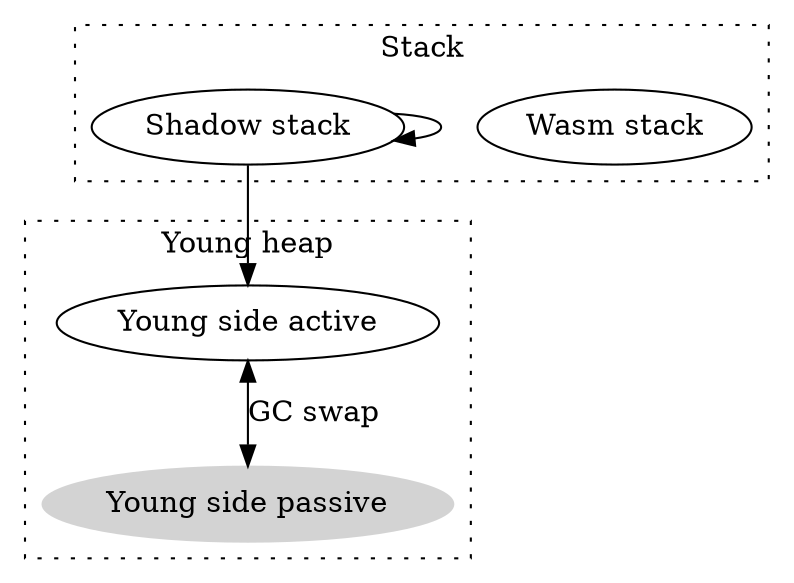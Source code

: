 digraph GC {

    subgraph cluster_stack {
        label="Stack";
        graph[style=dotted];
        stack_wasm [ label="Wasm stack" ];
        stack_shadow [ label="Shadow stack" ];
    }

    subgraph cluster_heap_young {
        label="Young heap";
        graph[style=dotted];
        heap_young_active [ label="Young side active" ];
        heap_young_passive [ label="Young side passive", style="filled" color="lightgray" ];
        heap_young_active -> heap_young_passive [ label="GC swap", dir="both" ]
    }

    stack_shadow -> stack_shadow
    stack_shadow -> heap_young_active
}
